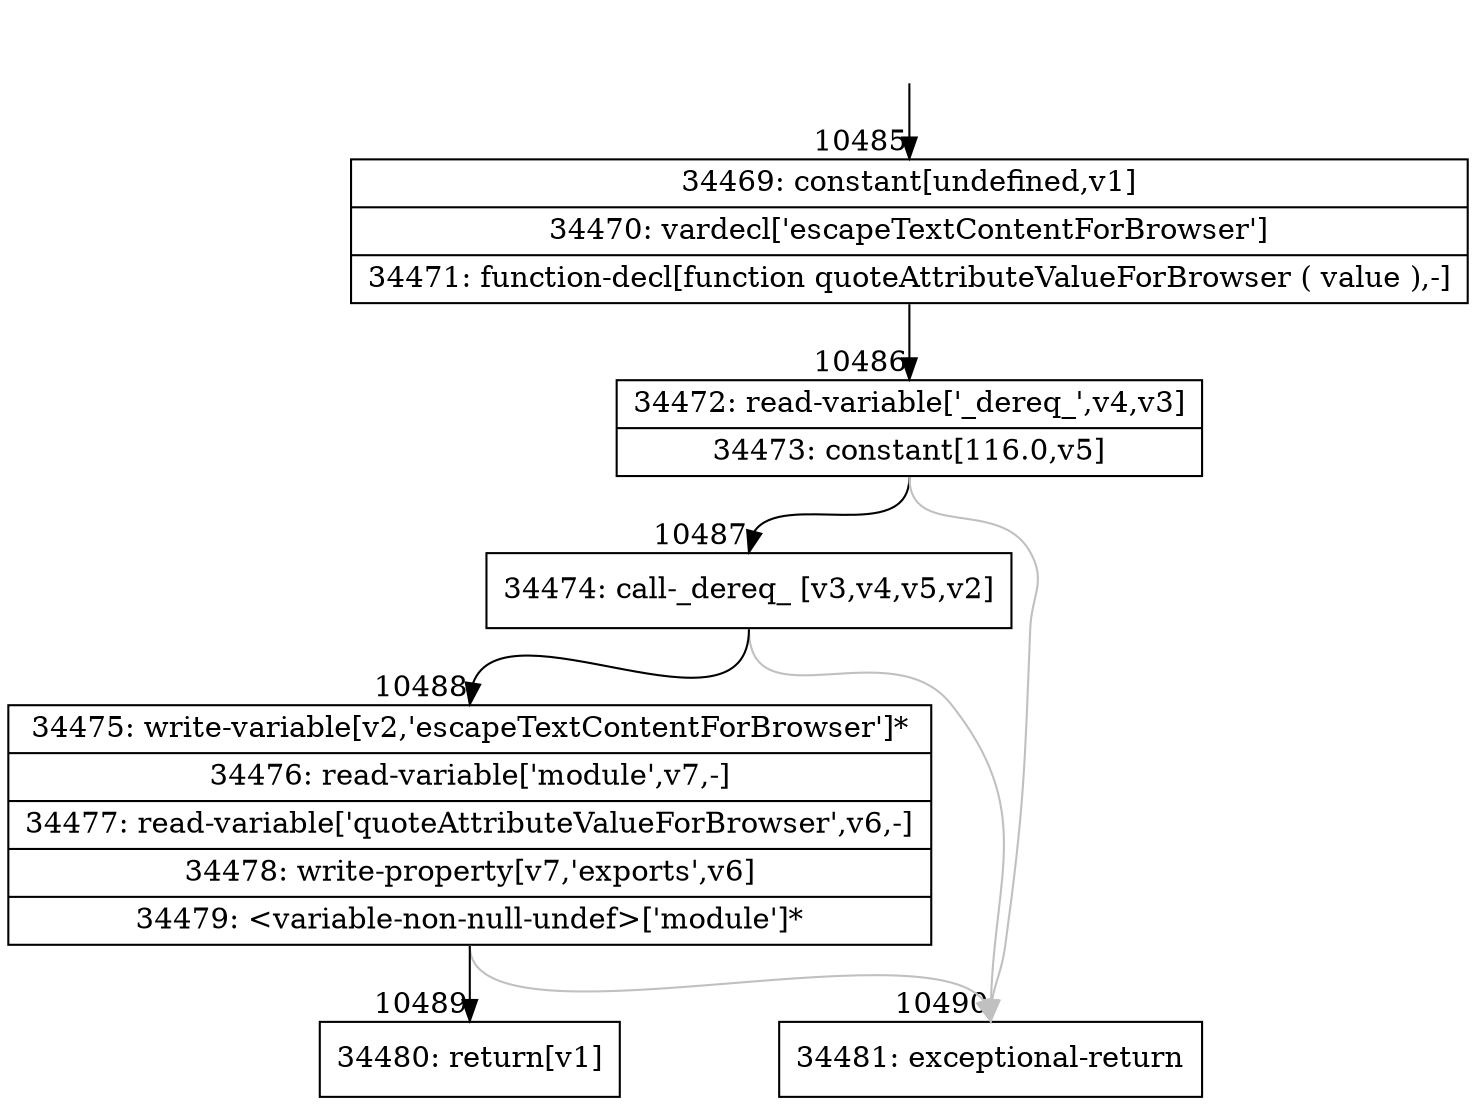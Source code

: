 digraph {
rankdir="TD"
BB_entry793[shape=none,label=""];
BB_entry793 -> BB10485 [tailport=s, headport=n, headlabel="    10485"]
BB10485 [shape=record label="{34469: constant[undefined,v1]|34470: vardecl['escapeTextContentForBrowser']|34471: function-decl[function quoteAttributeValueForBrowser ( value ),-]}" ] 
BB10485 -> BB10486 [tailport=s, headport=n, headlabel="      10486"]
BB10486 [shape=record label="{34472: read-variable['_dereq_',v4,v3]|34473: constant[116.0,v5]}" ] 
BB10486 -> BB10487 [tailport=s, headport=n, headlabel="      10487"]
BB10486 -> BB10490 [tailport=s, headport=n, color=gray, headlabel="      10490"]
BB10487 [shape=record label="{34474: call-_dereq_ [v3,v4,v5,v2]}" ] 
BB10487 -> BB10488 [tailport=s, headport=n, headlabel="      10488"]
BB10487 -> BB10490 [tailport=s, headport=n, color=gray]
BB10488 [shape=record label="{34475: write-variable[v2,'escapeTextContentForBrowser']*|34476: read-variable['module',v7,-]|34477: read-variable['quoteAttributeValueForBrowser',v6,-]|34478: write-property[v7,'exports',v6]|34479: \<variable-non-null-undef\>['module']*}" ] 
BB10488 -> BB10489 [tailport=s, headport=n, headlabel="      10489"]
BB10488 -> BB10490 [tailport=s, headport=n, color=gray]
BB10489 [shape=record label="{34480: return[v1]}" ] 
BB10490 [shape=record label="{34481: exceptional-return}" ] 
//#$~ 18900
}
